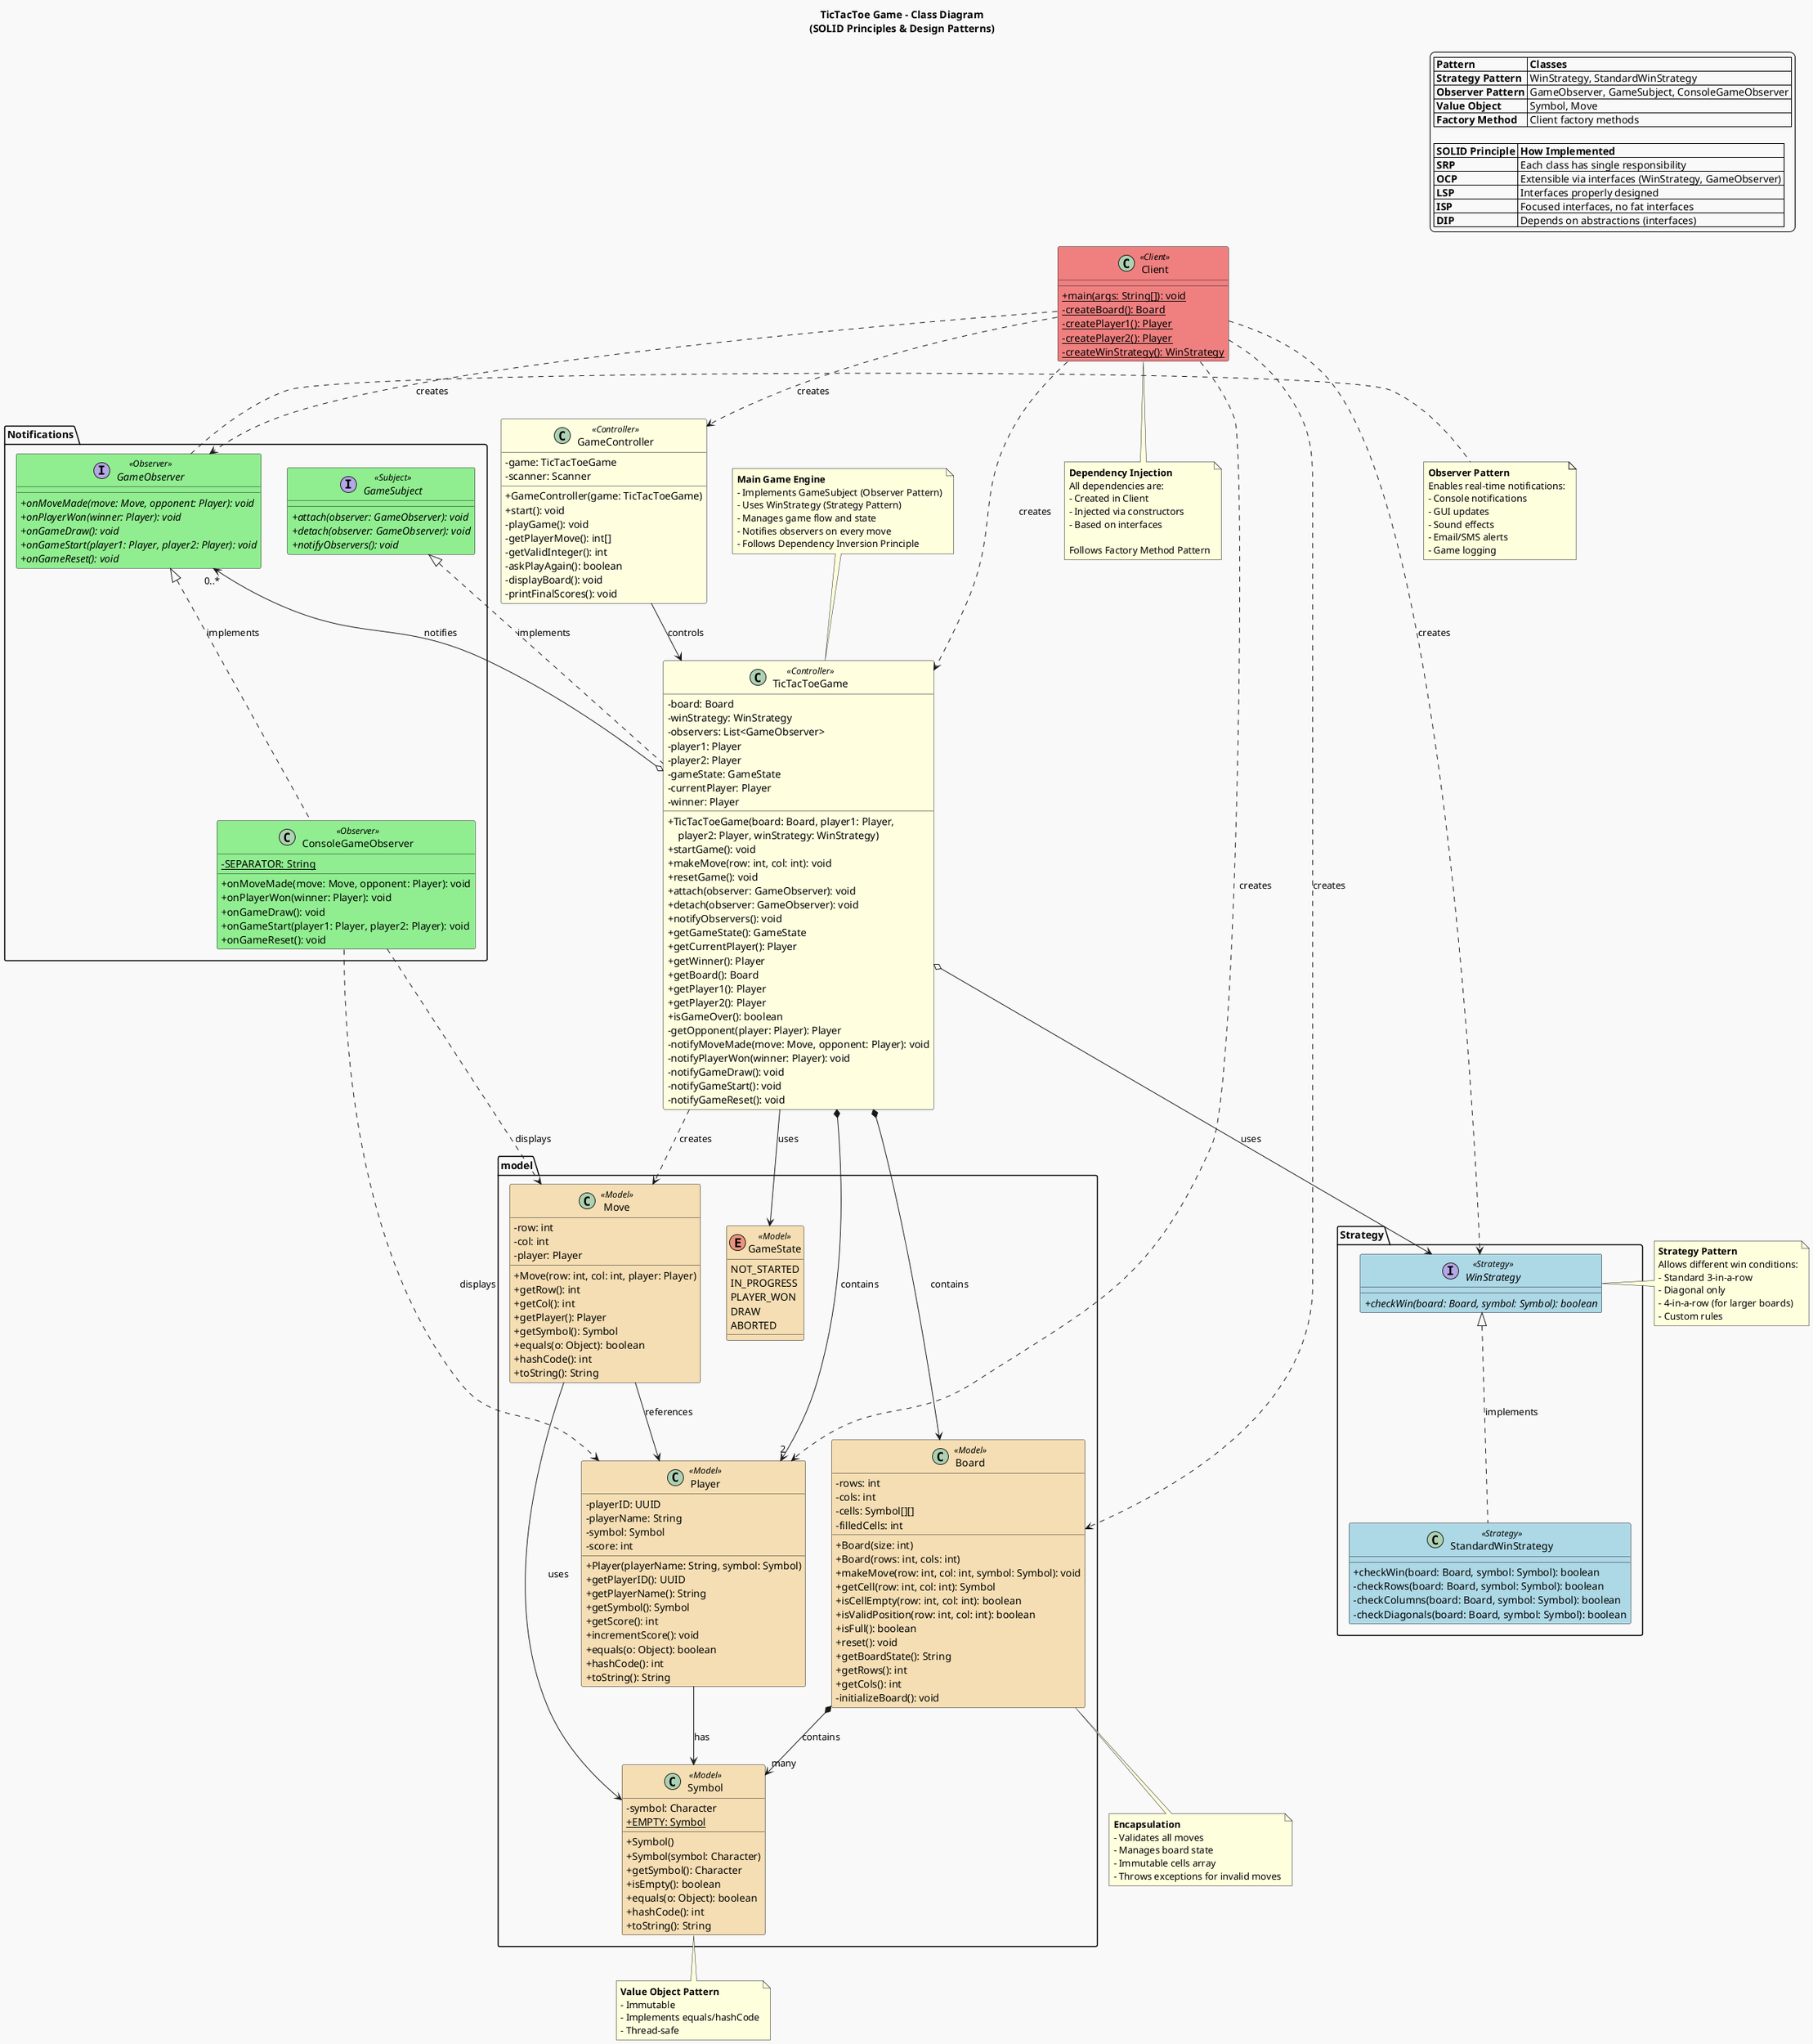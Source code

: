 @startuml TicTacToe_Class_Diagram

' ============================================
' TICTACTOE GAME - COMPLETE UML CLASS DIAGRAM
' Demonstrates SOLID Principles & Design Patterns
' ============================================

title TicTacToe Game - Class Diagram\n(SOLID Principles & Design Patterns)

skinparam classAttributeIconSize 0
skinparam backgroundColor #F9F9F9
skinparam class {
    BackgroundColor<<Strategy>> LightBlue
    BackgroundColor<<Observer>> LightGreen
    BackgroundColor<<Subject>> LightGreen
    BackgroundColor<<Model>> Wheat
    BackgroundColor<<Controller>> LightYellow
    BackgroundColor<<Client>> LightCoral
}

' ============================================
' MODEL CLASSES
' ============================================

package "model" {
    
    class Board <<Model>> {
        - rows: int
        - cols: int
        - cells: Symbol[][]
        - filledCells: int
        __
        + Board(size: int)
        + Board(rows: int, cols: int)
        + makeMove(row: int, col: int, symbol: Symbol): void
        + getCell(row: int, col: int): Symbol
        + isCellEmpty(row: int, col: int): boolean
        + isValidPosition(row: int, col: int): boolean
        + isFull(): boolean
        + reset(): void
        + getBoardState(): String
        + getRows(): int
        + getCols(): int
        - initializeBoard(): void
    }
    
    class Player <<Model>> {
        - playerID: UUID
        - playerName: String
        - symbol: Symbol
        - score: int
        __
        + Player(playerName: String, symbol: Symbol)
        + getPlayerID(): UUID
        + getPlayerName(): String
        + getSymbol(): Symbol
        + getScore(): int
        + incrementScore(): void
        + equals(o: Object): boolean
        + hashCode(): int
        + toString(): String
    }
    
    class Symbol <<Model>> {
        - symbol: Character
        + {static} EMPTY: Symbol
        __
        + Symbol()
        + Symbol(symbol: Character)
        + getSymbol(): Character
        + isEmpty(): boolean
        + equals(o: Object): boolean
        + hashCode(): int
        + toString(): String
    }
    
    class Move <<Model>> {
        - row: int
        - col: int
        - player: Player
        __
        + Move(row: int, col: int, player: Player)
        + getRow(): int
        + getCol(): int
        + getPlayer(): Player
        + getSymbol(): Symbol
        + equals(o: Object): boolean
        + hashCode(): int
        + toString(): String
    }
    
    enum GameState <<Model>> {
        NOT_STARTED
        IN_PROGRESS
        PLAYER_WON
        DRAW
        ABORTED
    }
}

' ============================================
' STRATEGY PATTERN
' ============================================

package "Strategy" {
    
    interface WinStrategy <<Strategy>> {
        + {abstract} checkWin(board: Board, symbol: Symbol): boolean
    }
    
    class StandardWinStrategy <<Strategy>> {
        + checkWin(board: Board, symbol: Symbol): boolean
        - checkRows(board: Board, symbol: Symbol): boolean
        - checkColumns(board: Board, symbol: Symbol): boolean
        - checkDiagonals(board: Board, symbol: Symbol): boolean
    }
}

' ============================================
' OBSERVER PATTERN
' ============================================

package "Notifications" {
    
    interface GameObserver <<Observer>> {
        + {abstract} onMoveMade(move: Move, opponent: Player): void
        + {abstract} onPlayerWon(winner: Player): void
        + {abstract} onGameDraw(): void
        + {abstract} onGameStart(player1: Player, player2: Player): void
        + {abstract} onGameReset(): void
    }
    
    interface GameSubject <<Subject>> {
        + {abstract} attach(observer: GameObserver): void
        + {abstract} detach(observer: GameObserver): void
        + {abstract} notifyObservers(): void
    }
    
    class ConsoleGameObserver <<Observer>> {
        - {static} SEPARATOR: String
        __
        + onMoveMade(move: Move, opponent: Player): void
        + onPlayerWon(winner: Player): void
        + onGameDraw(): void
        + onGameStart(player1: Player, player2: Player): void
        + onGameReset(): void
    }
}

' ============================================
' GAME ENGINE
' ============================================

class TicTacToeGame <<Controller>> {
    - board: Board
    - winStrategy: WinStrategy
    - observers: List<GameObserver>
    - player1: Player
    - player2: Player
    - gameState: GameState
    - currentPlayer: Player
    - winner: Player
    __
    + TicTacToeGame(board: Board, player1: Player, \n    player2: Player, winStrategy: WinStrategy)
    + startGame(): void
    + makeMove(row: int, col: int): void
    + resetGame(): void
    + attach(observer: GameObserver): void
    + detach(observer: GameObserver): void
    + notifyObservers(): void
    + getGameState(): GameState
    + getCurrentPlayer(): Player
    + getWinner(): Player
    + getBoard(): Board
    + getPlayer1(): Player
    + getPlayer2(): Player
    + isGameOver(): boolean
    - getOpponent(player: Player): Player
    - notifyMoveMade(move: Move, opponent: Player): void
    - notifyPlayerWon(winner: Player): void
    - notifyGameDraw(): void
    - notifyGameStart(): void
    - notifyGameReset(): void
}

' ============================================
' CONTROLLER
' ============================================

class GameController <<Controller>> {
    - game: TicTacToeGame
    - scanner: Scanner
    __
    + GameController(game: TicTacToeGame)
    + start(): void
    - playGame(): void
    - getPlayerMove(): int[]
    - getValidInteger(): int
    - askPlayAgain(): boolean
    - displayBoard(): void
    - printFinalScores(): void
}

' ============================================
' CLIENT
' ============================================

class Client <<Client>> {
    + {static} main(args: String[]): void
    - {static} createBoard(): Board
    - {static} createPlayer1(): Player
    - {static} createPlayer2(): Player
    - {static} createWinStrategy(): WinStrategy
}

' ============================================
' RELATIONSHIPS
' ============================================

' Strategy Pattern
WinStrategy <|.. StandardWinStrategy : implements
TicTacToeGame o--> WinStrategy : uses

' Observer Pattern
GameObserver <|.. ConsoleGameObserver : implements
GameSubject <|.. TicTacToeGame : implements
TicTacToeGame o--> "0..*" GameObserver : notifies

' Composition Relationships
TicTacToeGame *--> Board : contains
TicTacToeGame *--> "2" Player : contains
TicTacToeGame --> GameState : uses
Board *--> "many" Symbol : contains
Move --> Player : references
Move --> Symbol : uses
Player --> Symbol : has

' Dependencies
TicTacToeGame ..> Move : creates
GameController --> TicTacToeGame : controls
Client ..> Board : creates
Client ..> Player : creates
Client ..> WinStrategy : creates
Client ..> TicTacToeGame : creates
Client ..> GameController : creates
Client ..> GameObserver : creates

' Observer notifications
ConsoleGameObserver ..> Move : displays
ConsoleGameObserver ..> Player : displays

' ============================================
' DESIGN PATTERNS LEGEND
' ============================================

legend top right
    |= Pattern |= Classes |
    | **Strategy Pattern** | WinStrategy, StandardWinStrategy |
    | **Observer Pattern** | GameObserver, GameSubject, ConsoleGameObserver |
    | **Value Object** | Symbol, Move |
    | **Factory Method** | Client factory methods |
    
    |= SOLID Principle |= How Implemented |
    | **SRP** | Each class has single responsibility |
    | **OCP** | Extensible via interfaces (WinStrategy, GameObserver) |
    | **LSP** | Interfaces properly designed |
    | **ISP** | Focused interfaces, no fat interfaces |
    | **DIP** | Depends on abstractions (interfaces) |
endlegend

' ============================================
' NOTES
' ============================================

note top of TicTacToeGame
    **Main Game Engine**
    - Implements GameSubject (Observer Pattern)
    - Uses WinStrategy (Strategy Pattern)
    - Manages game flow and state
    - Notifies observers on every move
    - Follows Dependency Inversion Principle
end note

note right of WinStrategy
    **Strategy Pattern**
    Allows different win conditions:
    - Standard 3-in-a-row
    - Diagonal only
    - 4-in-a-row (for larger boards)
    - Custom rules
end note

note right of GameObserver
    **Observer Pattern**
    Enables real-time notifications:
    - Console notifications
    - GUI updates
    - Sound effects
    - Email/SMS alerts
    - Game logging
end note

note bottom of Board
    **Encapsulation**
    - Validates all moves
    - Manages board state
    - Immutable cells array
    - Throws exceptions for invalid moves
end note

note bottom of Symbol
    **Value Object Pattern**
    - Immutable
    - Implements equals/hashCode
    - Thread-safe
end note

note bottom of Client
    **Dependency Injection**
    All dependencies are:
    - Created in Client
    - Injected via constructors
    - Based on interfaces
    
    Follows Factory Method Pattern
end note

@enduml

